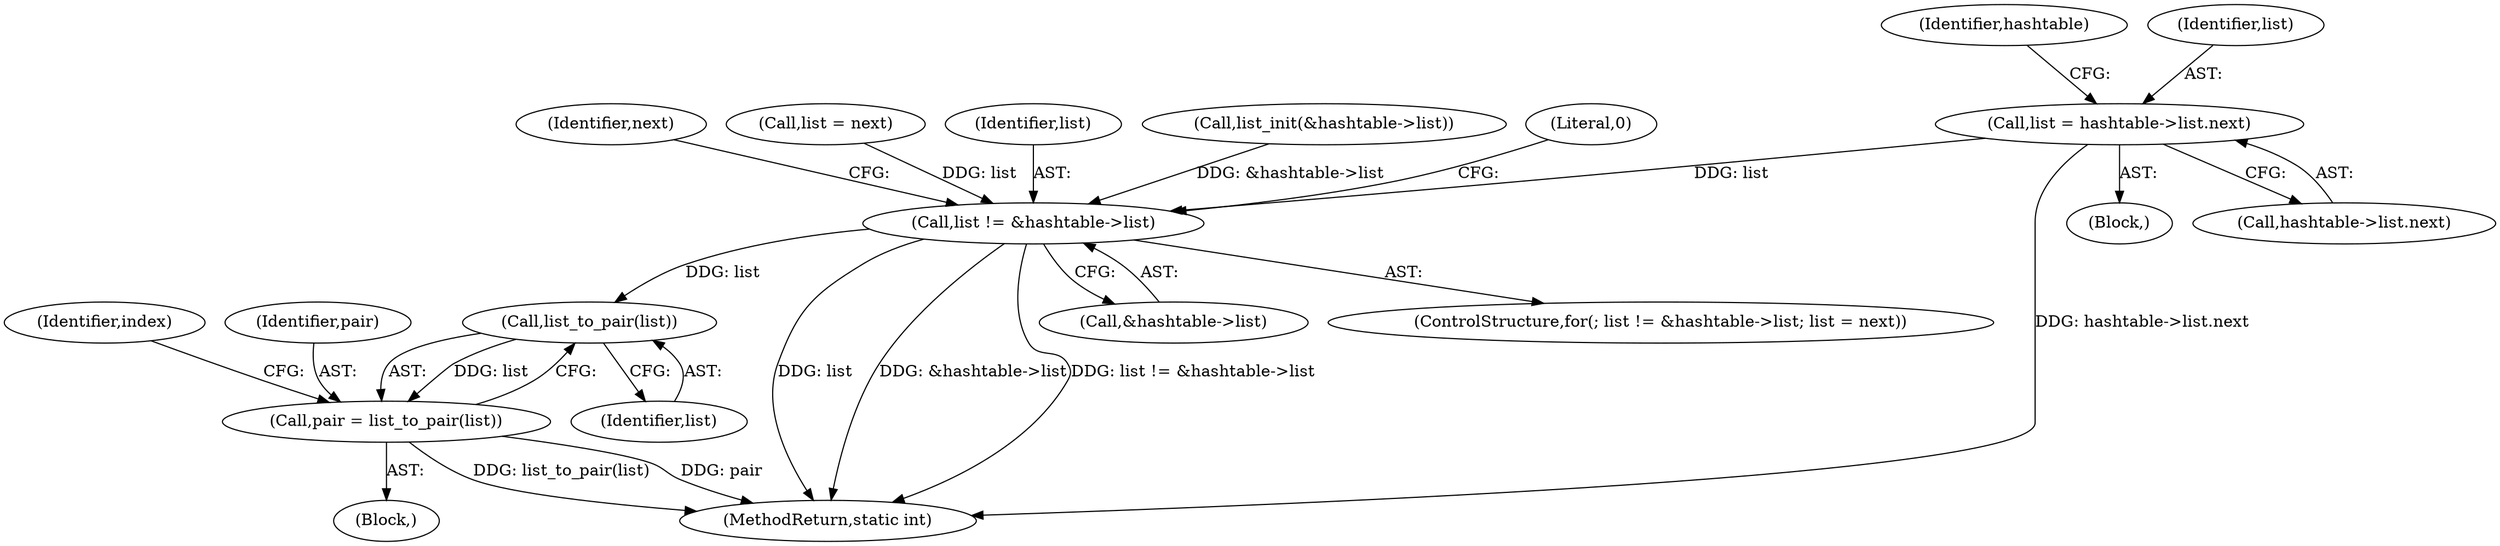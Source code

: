 digraph "0_jansson_8f80c2d83808150724d31793e6ade92749b1faa4_2@pointer" {
"1000173" [label="(Call,list = hashtable->list.next)"];
"1000186" [label="(Call,list != &hashtable->list)"];
"1000203" [label="(Call,list_to_pair(list))"];
"1000201" [label="(Call,pair = list_to_pair(list))"];
"1000226" [label="(MethodReturn,static int)"];
"1000188" [label="(Call,&hashtable->list)"];
"1000197" [label="(Identifier,next)"];
"1000102" [label="(Block,)"];
"1000192" [label="(Call,list = next)"];
"1000203" [label="(Call,list_to_pair(list))"];
"1000204" [label="(Identifier,list)"];
"1000187" [label="(Identifier,list)"];
"1000201" [label="(Call,pair = list_to_pair(list))"];
"1000173" [label="(Call,list = hashtable->list.next)"];
"1000180" [label="(Call,list_init(&hashtable->list))"];
"1000206" [label="(Identifier,index)"];
"1000183" [label="(Identifier,hashtable)"];
"1000175" [label="(Call,hashtable->list.next)"];
"1000195" [label="(Block,)"];
"1000174" [label="(Identifier,list)"];
"1000225" [label="(Literal,0)"];
"1000202" [label="(Identifier,pair)"];
"1000186" [label="(Call,list != &hashtable->list)"];
"1000185" [label="(ControlStructure,for(; list != &hashtable->list; list = next))"];
"1000173" -> "1000102"  [label="AST: "];
"1000173" -> "1000175"  [label="CFG: "];
"1000174" -> "1000173"  [label="AST: "];
"1000175" -> "1000173"  [label="AST: "];
"1000183" -> "1000173"  [label="CFG: "];
"1000173" -> "1000226"  [label="DDG: hashtable->list.next"];
"1000173" -> "1000186"  [label="DDG: list"];
"1000186" -> "1000185"  [label="AST: "];
"1000186" -> "1000188"  [label="CFG: "];
"1000187" -> "1000186"  [label="AST: "];
"1000188" -> "1000186"  [label="AST: "];
"1000197" -> "1000186"  [label="CFG: "];
"1000225" -> "1000186"  [label="CFG: "];
"1000186" -> "1000226"  [label="DDG: list"];
"1000186" -> "1000226"  [label="DDG: &hashtable->list"];
"1000186" -> "1000226"  [label="DDG: list != &hashtable->list"];
"1000192" -> "1000186"  [label="DDG: list"];
"1000180" -> "1000186"  [label="DDG: &hashtable->list"];
"1000186" -> "1000203"  [label="DDG: list"];
"1000203" -> "1000201"  [label="AST: "];
"1000203" -> "1000204"  [label="CFG: "];
"1000204" -> "1000203"  [label="AST: "];
"1000201" -> "1000203"  [label="CFG: "];
"1000203" -> "1000201"  [label="DDG: list"];
"1000201" -> "1000195"  [label="AST: "];
"1000202" -> "1000201"  [label="AST: "];
"1000206" -> "1000201"  [label="CFG: "];
"1000201" -> "1000226"  [label="DDG: list_to_pair(list)"];
"1000201" -> "1000226"  [label="DDG: pair"];
}
